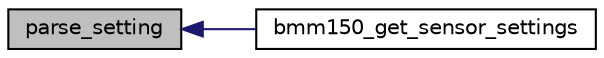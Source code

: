 digraph "parse_setting"
{
  edge [fontname="Helvetica",fontsize="10",labelfontname="Helvetica",labelfontsize="10"];
  node [fontname="Helvetica",fontsize="10",shape=record];
  rankdir="LR";
  Node1 [label="parse_setting",height=0.2,width=0.4,color="black", fillcolor="grey75", style="filled", fontcolor="black"];
  Node1 -> Node2 [dir="back",color="midnightblue",fontsize="10",style="solid",fontname="Helvetica"];
  Node2 [label="bmm150_get_sensor_settings",height=0.2,width=0.4,color="black", fillcolor="white", style="filled",URL="$bmm150_8h.html#a12db4420b434ac786c10494dd3f80e7f",tooltip="This API gets all the sensor settings and updates the dev structure. "];
}

